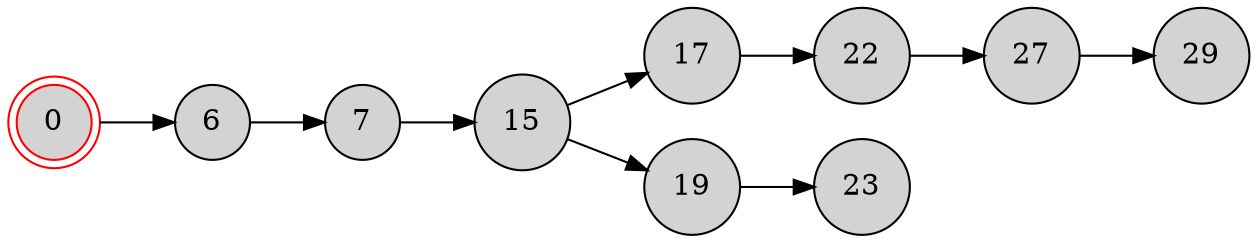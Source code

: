 digraph BlockchainTree {
    rankdir=LR;
    node [shape=circle, style=filled, fillcolor=lightgray];

    0 [shape=doublecircle, color=red];
    0 -> 6;
    6 -> 7;
    7 -> 15;
    15 -> 17;
    15 -> 19;
    17 -> 22;
    19 -> 23;
    22 -> 27;
    27 -> 29;
}
